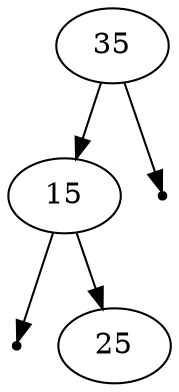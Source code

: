 digraph G {
  graph [ordering="out"];
  35 -> 15
  null0 [shape=point];
  35 -> null0
  null1 [shape=point];
  15 -> null1
  15 -> 25
}

